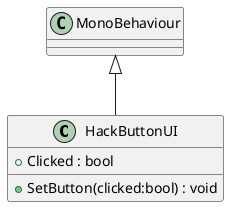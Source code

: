 @startuml
class HackButtonUI {
    + Clicked : bool
    + SetButton(clicked:bool) : void
}
MonoBehaviour <|-- HackButtonUI
@enduml
